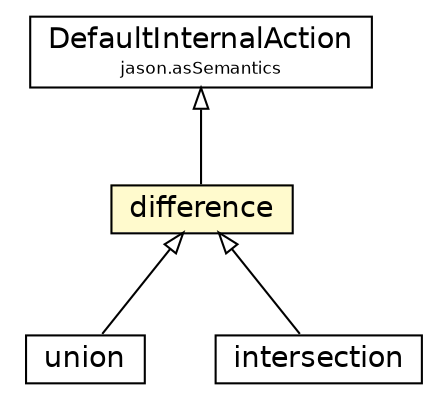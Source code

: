#!/usr/local/bin/dot
#
# Class diagram 
# Generated by UMLGraph version 5.1 (http://www.umlgraph.org/)
#

digraph G {
	edge [fontname="Helvetica",fontsize=10,labelfontname="Helvetica",labelfontsize=10];
	node [fontname="Helvetica",fontsize=10,shape=plaintext];
	nodesep=0.25;
	ranksep=0.5;
	// jason.asSemantics.DefaultInternalAction
	c62855 [label=<<table title="jason.asSemantics.DefaultInternalAction" border="0" cellborder="1" cellspacing="0" cellpadding="2" port="p" href="../asSemantics/DefaultInternalAction.html">
		<tr><td><table border="0" cellspacing="0" cellpadding="1">
<tr><td align="center" balign="center"> DefaultInternalAction </td></tr>
<tr><td align="center" balign="center"><font point-size="8.0"> jason.asSemantics </font></td></tr>
		</table></td></tr>
		</table>>, fontname="Helvetica", fontcolor="black", fontsize=14.0];
	// jason.stdlib.union
	c63006 [label=<<table title="jason.stdlib.union" border="0" cellborder="1" cellspacing="0" cellpadding="2" port="p" href="./union.html">
		<tr><td><table border="0" cellspacing="0" cellpadding="1">
<tr><td align="center" balign="center"> union </td></tr>
		</table></td></tr>
		</table>>, fontname="Helvetica", fontcolor="black", fontsize=14.0];
	// jason.stdlib.intersection
	c63046 [label=<<table title="jason.stdlib.intersection" border="0" cellborder="1" cellspacing="0" cellpadding="2" port="p" href="./intersection.html">
		<tr><td><table border="0" cellspacing="0" cellpadding="1">
<tr><td align="center" balign="center"> intersection </td></tr>
		</table></td></tr>
		</table>>, fontname="Helvetica", fontcolor="black", fontsize=14.0];
	// jason.stdlib.difference
	c63062 [label=<<table title="jason.stdlib.difference" border="0" cellborder="1" cellspacing="0" cellpadding="2" port="p" bgcolor="lemonChiffon" href="./difference.html">
		<tr><td><table border="0" cellspacing="0" cellpadding="1">
<tr><td align="center" balign="center"> difference </td></tr>
		</table></td></tr>
		</table>>, fontname="Helvetica", fontcolor="black", fontsize=14.0];
	//jason.stdlib.union extends jason.stdlib.difference
	c63062:p -> c63006:p [dir=back,arrowtail=empty];
	//jason.stdlib.intersection extends jason.stdlib.difference
	c63062:p -> c63046:p [dir=back,arrowtail=empty];
	//jason.stdlib.difference extends jason.asSemantics.DefaultInternalAction
	c62855:p -> c63062:p [dir=back,arrowtail=empty];
}

